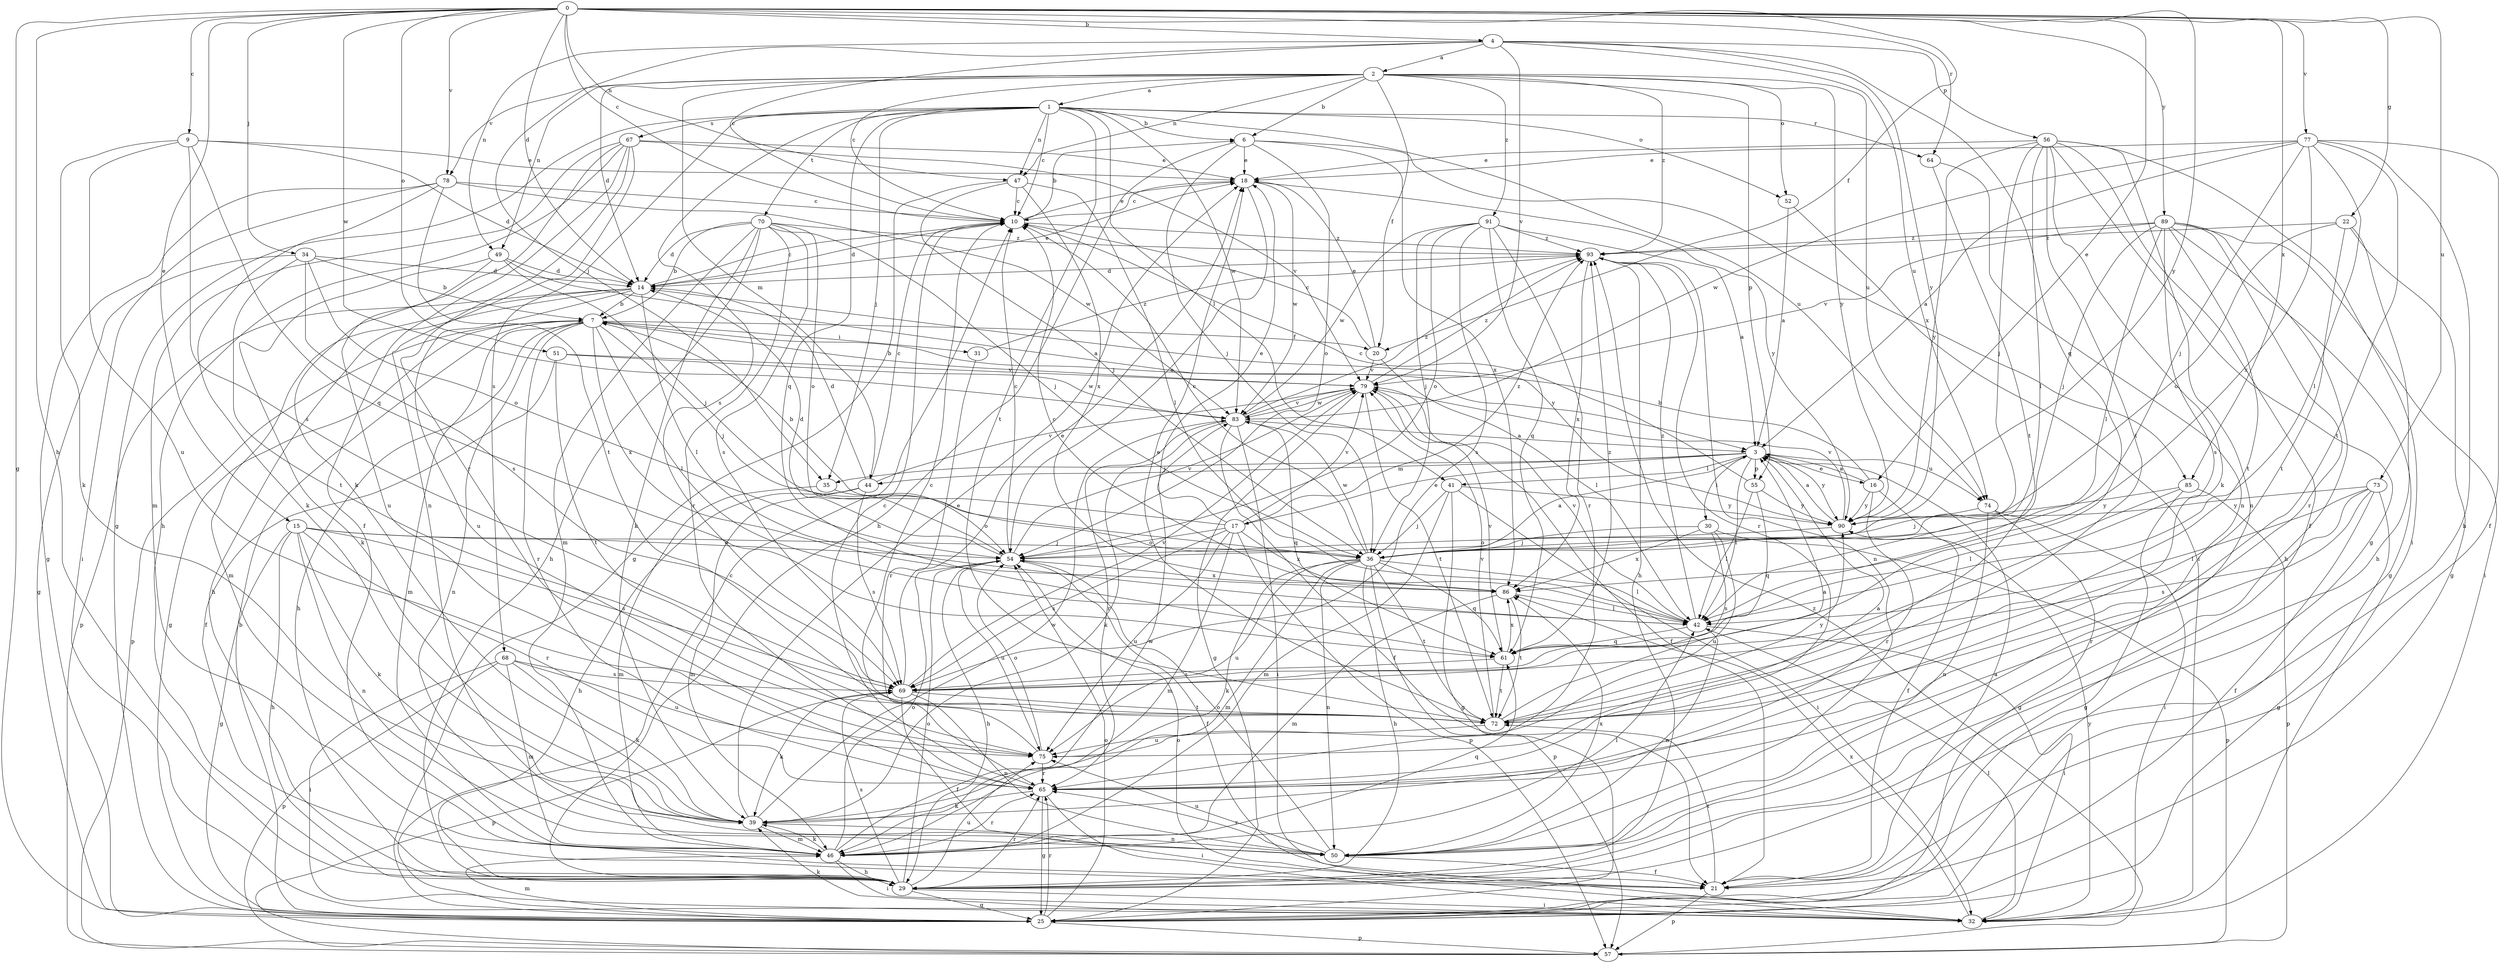 strict digraph  {
0;
1;
2;
3;
4;
6;
7;
9;
10;
14;
15;
16;
17;
18;
20;
21;
22;
25;
29;
30;
31;
32;
34;
35;
36;
39;
41;
42;
44;
46;
47;
49;
50;
51;
52;
54;
55;
56;
57;
61;
64;
65;
67;
68;
69;
70;
72;
73;
74;
75;
77;
78;
79;
83;
85;
86;
89;
90;
91;
93;
0 -> 4  [label=b];
0 -> 9  [label=c];
0 -> 10  [label=c];
0 -> 14  [label=d];
0 -> 15  [label=e];
0 -> 16  [label=e];
0 -> 20  [label=f];
0 -> 22  [label=g];
0 -> 25  [label=g];
0 -> 29  [label=h];
0 -> 34  [label=j];
0 -> 47  [label=n];
0 -> 51  [label=o];
0 -> 64  [label=r];
0 -> 73  [label=u];
0 -> 77  [label=v];
0 -> 78  [label=v];
0 -> 83  [label=w];
0 -> 85  [label=x];
0 -> 89  [label=y];
0 -> 90  [label=y];
1 -> 6  [label=b];
1 -> 10  [label=c];
1 -> 25  [label=g];
1 -> 35  [label=j];
1 -> 41  [label=l];
1 -> 47  [label=n];
1 -> 52  [label=o];
1 -> 61  [label=q];
1 -> 64  [label=r];
1 -> 67  [label=s];
1 -> 68  [label=s];
1 -> 69  [label=s];
1 -> 70  [label=t];
1 -> 72  [label=t];
1 -> 74  [label=u];
1 -> 83  [label=w];
2 -> 1  [label=a];
2 -> 6  [label=b];
2 -> 10  [label=c];
2 -> 14  [label=d];
2 -> 20  [label=f];
2 -> 44  [label=m];
2 -> 47  [label=n];
2 -> 49  [label=n];
2 -> 52  [label=o];
2 -> 55  [label=p];
2 -> 74  [label=u];
2 -> 78  [label=v];
2 -> 90  [label=y];
2 -> 91  [label=z];
2 -> 93  [label=z];
3 -> 16  [label=e];
3 -> 17  [label=e];
3 -> 30  [label=i];
3 -> 35  [label=j];
3 -> 41  [label=l];
3 -> 42  [label=l];
3 -> 44  [label=m];
3 -> 55  [label=p];
3 -> 74  [label=u];
3 -> 90  [label=y];
4 -> 2  [label=a];
4 -> 10  [label=c];
4 -> 35  [label=j];
4 -> 49  [label=n];
4 -> 56  [label=p];
4 -> 61  [label=q];
4 -> 74  [label=u];
4 -> 79  [label=v];
4 -> 90  [label=y];
6 -> 18  [label=e];
6 -> 29  [label=h];
6 -> 36  [label=j];
6 -> 54  [label=o];
6 -> 85  [label=x];
6 -> 86  [label=x];
7 -> 20  [label=f];
7 -> 25  [label=g];
7 -> 29  [label=h];
7 -> 31  [label=i];
7 -> 36  [label=j];
7 -> 42  [label=l];
7 -> 46  [label=m];
7 -> 50  [label=n];
7 -> 57  [label=p];
7 -> 65  [label=r];
7 -> 86  [label=x];
9 -> 14  [label=d];
9 -> 18  [label=e];
9 -> 39  [label=k];
9 -> 61  [label=q];
9 -> 69  [label=s];
9 -> 75  [label=u];
10 -> 6  [label=b];
10 -> 14  [label=d];
10 -> 18  [label=e];
10 -> 93  [label=z];
14 -> 7  [label=b];
14 -> 10  [label=c];
14 -> 18  [label=e];
14 -> 29  [label=h];
14 -> 42  [label=l];
14 -> 46  [label=m];
14 -> 57  [label=p];
14 -> 75  [label=u];
14 -> 90  [label=y];
15 -> 25  [label=g];
15 -> 29  [label=h];
15 -> 36  [label=j];
15 -> 39  [label=k];
15 -> 50  [label=n];
15 -> 54  [label=o];
15 -> 65  [label=r];
15 -> 69  [label=s];
16 -> 3  [label=a];
16 -> 7  [label=b];
16 -> 21  [label=f];
16 -> 65  [label=r];
16 -> 90  [label=y];
17 -> 7  [label=b];
17 -> 18  [label=e];
17 -> 46  [label=m];
17 -> 54  [label=o];
17 -> 57  [label=p];
17 -> 69  [label=s];
17 -> 75  [label=u];
17 -> 79  [label=v];
17 -> 86  [label=x];
17 -> 93  [label=z];
18 -> 10  [label=c];
18 -> 54  [label=o];
18 -> 83  [label=w];
18 -> 90  [label=y];
20 -> 10  [label=c];
20 -> 18  [label=e];
20 -> 42  [label=l];
20 -> 79  [label=v];
21 -> 3  [label=a];
21 -> 57  [label=p];
21 -> 72  [label=t];
22 -> 25  [label=g];
22 -> 29  [label=h];
22 -> 54  [label=o];
22 -> 72  [label=t];
22 -> 93  [label=z];
25 -> 7  [label=b];
25 -> 10  [label=c];
25 -> 46  [label=m];
25 -> 54  [label=o];
25 -> 57  [label=p];
25 -> 65  [label=r];
29 -> 25  [label=g];
29 -> 32  [label=i];
29 -> 54  [label=o];
29 -> 65  [label=r];
29 -> 69  [label=s];
29 -> 75  [label=u];
30 -> 36  [label=j];
30 -> 57  [label=p];
30 -> 69  [label=s];
30 -> 75  [label=u];
30 -> 86  [label=x];
31 -> 65  [label=r];
31 -> 93  [label=z];
32 -> 39  [label=k];
32 -> 42  [label=l];
32 -> 54  [label=o];
32 -> 86  [label=x];
32 -> 90  [label=y];
34 -> 7  [label=b];
34 -> 14  [label=d];
34 -> 25  [label=g];
34 -> 54  [label=o];
34 -> 69  [label=s];
34 -> 72  [label=t];
35 -> 46  [label=m];
35 -> 54  [label=o];
36 -> 3  [label=a];
36 -> 10  [label=c];
36 -> 29  [label=h];
36 -> 39  [label=k];
36 -> 42  [label=l];
36 -> 46  [label=m];
36 -> 50  [label=n];
36 -> 57  [label=p];
36 -> 61  [label=q];
36 -> 72  [label=t];
36 -> 75  [label=u];
36 -> 83  [label=w];
39 -> 18  [label=e];
39 -> 46  [label=m];
39 -> 50  [label=n];
39 -> 83  [label=w];
41 -> 25  [label=g];
41 -> 32  [label=i];
41 -> 36  [label=j];
41 -> 46  [label=m];
41 -> 90  [label=y];
42 -> 10  [label=c];
42 -> 32  [label=i];
42 -> 50  [label=n];
42 -> 61  [label=q];
42 -> 79  [label=v];
42 -> 93  [label=z];
44 -> 10  [label=c];
44 -> 14  [label=d];
44 -> 29  [label=h];
44 -> 46  [label=m];
44 -> 69  [label=s];
44 -> 79  [label=v];
46 -> 29  [label=h];
46 -> 32  [label=i];
46 -> 39  [label=k];
46 -> 42  [label=l];
46 -> 54  [label=o];
46 -> 61  [label=q];
46 -> 65  [label=r];
46 -> 83  [label=w];
47 -> 10  [label=c];
47 -> 25  [label=g];
47 -> 36  [label=j];
47 -> 42  [label=l];
47 -> 86  [label=x];
49 -> 3  [label=a];
49 -> 14  [label=d];
49 -> 36  [label=j];
49 -> 39  [label=k];
49 -> 75  [label=u];
50 -> 21  [label=f];
50 -> 54  [label=o];
50 -> 65  [label=r];
50 -> 75  [label=u];
50 -> 86  [label=x];
51 -> 21  [label=f];
51 -> 72  [label=t];
51 -> 79  [label=v];
51 -> 83  [label=w];
52 -> 3  [label=a];
52 -> 32  [label=i];
54 -> 10  [label=c];
54 -> 14  [label=d];
54 -> 21  [label=f];
54 -> 29  [label=h];
54 -> 75  [label=u];
54 -> 79  [label=v];
54 -> 86  [label=x];
55 -> 10  [label=c];
55 -> 42  [label=l];
55 -> 61  [label=q];
55 -> 90  [label=y];
56 -> 18  [label=e];
56 -> 21  [label=f];
56 -> 25  [label=g];
56 -> 32  [label=i];
56 -> 36  [label=j];
56 -> 39  [label=k];
56 -> 42  [label=l];
56 -> 50  [label=n];
56 -> 72  [label=t];
56 -> 90  [label=y];
57 -> 93  [label=z];
61 -> 69  [label=s];
61 -> 72  [label=t];
61 -> 79  [label=v];
61 -> 86  [label=x];
61 -> 93  [label=z];
64 -> 50  [label=n];
64 -> 72  [label=t];
65 -> 10  [label=c];
65 -> 25  [label=g];
65 -> 32  [label=i];
65 -> 39  [label=k];
67 -> 18  [label=e];
67 -> 21  [label=f];
67 -> 29  [label=h];
67 -> 39  [label=k];
67 -> 46  [label=m];
67 -> 50  [label=n];
67 -> 65  [label=r];
67 -> 79  [label=v];
68 -> 32  [label=i];
68 -> 39  [label=k];
68 -> 46  [label=m];
68 -> 57  [label=p];
68 -> 69  [label=s];
68 -> 75  [label=u];
69 -> 18  [label=e];
69 -> 21  [label=f];
69 -> 39  [label=k];
69 -> 50  [label=n];
69 -> 57  [label=p];
69 -> 72  [label=t];
69 -> 79  [label=v];
70 -> 7  [label=b];
70 -> 14  [label=d];
70 -> 29  [label=h];
70 -> 36  [label=j];
70 -> 39  [label=k];
70 -> 46  [label=m];
70 -> 54  [label=o];
70 -> 65  [label=r];
70 -> 69  [label=s];
70 -> 93  [label=z];
72 -> 3  [label=a];
72 -> 18  [label=e];
72 -> 75  [label=u];
72 -> 79  [label=v];
72 -> 90  [label=y];
73 -> 21  [label=f];
73 -> 25  [label=g];
73 -> 42  [label=l];
73 -> 65  [label=r];
73 -> 69  [label=s];
73 -> 90  [label=y];
74 -> 25  [label=g];
74 -> 32  [label=i];
74 -> 36  [label=j];
74 -> 50  [label=n];
75 -> 3  [label=a];
75 -> 10  [label=c];
75 -> 54  [label=o];
75 -> 65  [label=r];
77 -> 3  [label=a];
77 -> 18  [label=e];
77 -> 21  [label=f];
77 -> 29  [label=h];
77 -> 36  [label=j];
77 -> 42  [label=l];
77 -> 72  [label=t];
77 -> 83  [label=w];
77 -> 86  [label=x];
78 -> 10  [label=c];
78 -> 25  [label=g];
78 -> 32  [label=i];
78 -> 39  [label=k];
78 -> 72  [label=t];
78 -> 83  [label=w];
79 -> 7  [label=b];
79 -> 21  [label=f];
79 -> 25  [label=g];
79 -> 72  [label=t];
79 -> 83  [label=w];
79 -> 93  [label=z];
83 -> 3  [label=a];
83 -> 21  [label=f];
83 -> 32  [label=i];
83 -> 39  [label=k];
83 -> 61  [label=q];
83 -> 65  [label=r];
83 -> 79  [label=v];
83 -> 93  [label=z];
85 -> 25  [label=g];
85 -> 42  [label=l];
85 -> 57  [label=p];
85 -> 90  [label=y];
86 -> 42  [label=l];
86 -> 46  [label=m];
86 -> 72  [label=t];
89 -> 25  [label=g];
89 -> 29  [label=h];
89 -> 32  [label=i];
89 -> 36  [label=j];
89 -> 42  [label=l];
89 -> 65  [label=r];
89 -> 69  [label=s];
89 -> 72  [label=t];
89 -> 79  [label=v];
89 -> 93  [label=z];
90 -> 3  [label=a];
90 -> 54  [label=o];
90 -> 79  [label=v];
91 -> 3  [label=a];
91 -> 36  [label=j];
91 -> 54  [label=o];
91 -> 61  [label=q];
91 -> 65  [label=r];
91 -> 69  [label=s];
91 -> 83  [label=w];
91 -> 93  [label=z];
93 -> 14  [label=d];
93 -> 29  [label=h];
93 -> 50  [label=n];
93 -> 65  [label=r];
93 -> 86  [label=x];
}
